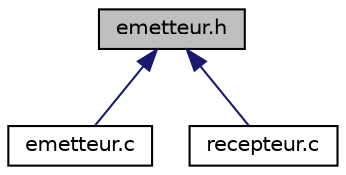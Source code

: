 digraph "emetteur.h"
{
 // LATEX_PDF_SIZE
  edge [fontname="Helvetica",fontsize="10",labelfontname="Helvetica",labelfontsize="10"];
  node [fontname="Helvetica",fontsize="10",shape=record];
  Node1 [label="emetteur.h",height=0.2,width=0.4,color="black", fillcolor="grey75", style="filled", fontcolor="black",tooltip="Tous les prototypes de fonctions relatives à l'émetteur."];
  Node1 -> Node2 [dir="back",color="midnightblue",fontsize="10",style="solid",fontname="Helvetica"];
  Node2 [label="emetteur.c",height=0.2,width=0.4,color="black", fillcolor="white", style="filled",URL="$emetteur_8c.html",tooltip="Fonctions relatives à l'émetteur."];
  Node1 -> Node3 [dir="back",color="midnightblue",fontsize="10",style="solid",fontname="Helvetica"];
  Node3 [label="recepteur.c",height=0.2,width=0.4,color="black", fillcolor="white", style="filled",URL="$recepteur_8c.html",tooltip="Fonctions relatives au récepteur."];
}
